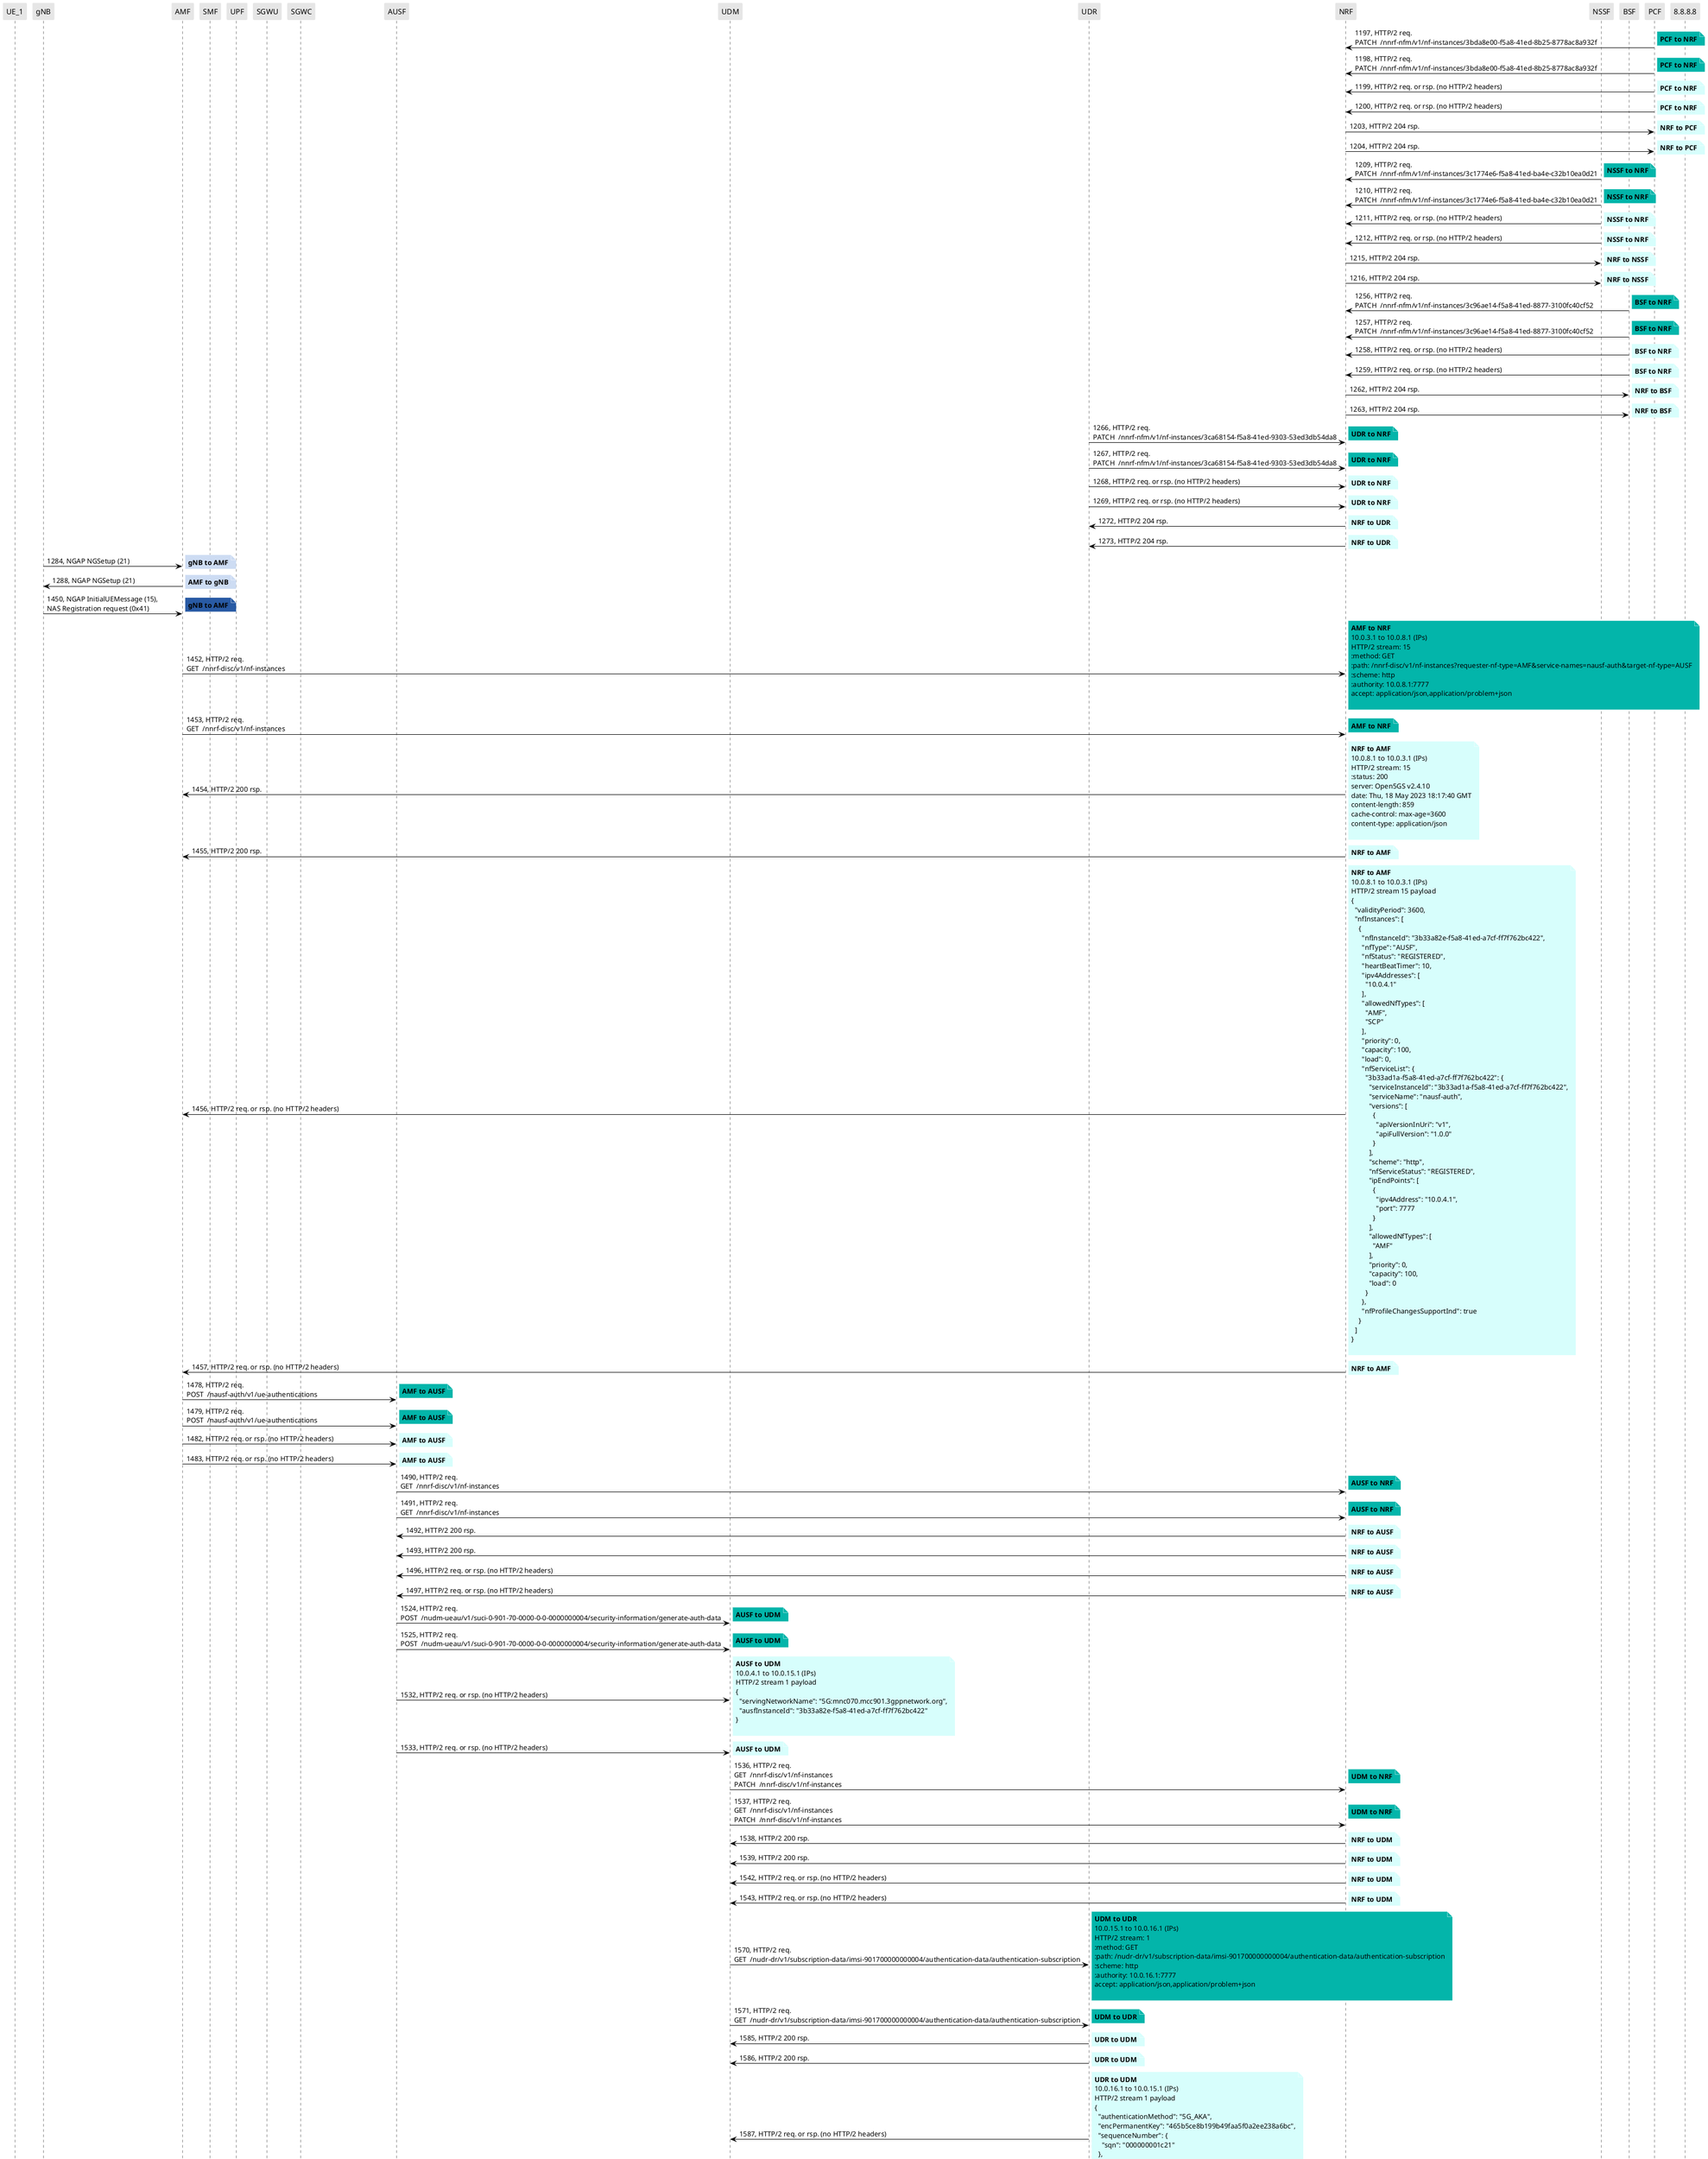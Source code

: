 @startuml
skinparam shadowing false
skinparam NoteBorderColor white
skinparam sequence {
    ArrowColor black
    LifeLineBorderColor black
    LifeLineBackgroundColor black
    ParticipantBorderColor white
    ParticipantBackgroundColor #e6e6e6
}
participant "UE_1"
participant "gNB"
participant "AMF"
participant "SMF"
participant "UPF"
participant "SGWU"
participant "SGWC"
participant "AUSF"
participant "UDM"
participant "UDR"
participant "NRF"
participant "NSSF"
participant "BSF"
participant "PCF"
participant "8.8.8.8"

"PCF" -> "NRF": 1197, HTTP/2 req.\nPATCH  /nnrf-nfm/v1/nf-instances/3bda8e00-f5a8-41ed-8b25-8778ac8a932f

note right #03B5AA
**PCF to NRF**
end note

"PCF" -> "NRF": 1198, HTTP/2 req.\nPATCH  /nnrf-nfm/v1/nf-instances/3bda8e00-f5a8-41ed-8b25-8778ac8a932f

note right #03B5AA
**PCF to NRF**
end note

"PCF" -> "NRF": 1199, HTTP/2 req. or rsp. (no HTTP/2 headers)

note right #D7FEFC
**PCF to NRF**
end note

"PCF" -> "NRF": 1200, HTTP/2 req. or rsp. (no HTTP/2 headers)

note right #D7FEFC
**PCF to NRF**
end note

"NRF" -> "PCF": 1203, HTTP/2 204 rsp.

note right #D7FEFC
**NRF to PCF**
end note

"NRF" -> "PCF": 1204, HTTP/2 204 rsp.

note right #D7FEFC
**NRF to PCF**
end note

"NSSF" -> "NRF": 1209, HTTP/2 req.\nPATCH  /nnrf-nfm/v1/nf-instances/3c1774e6-f5a8-41ed-ba4e-c32b10ea0d21

note right #03B5AA
**NSSF to NRF**
end note

"NSSF" -> "NRF": 1210, HTTP/2 req.\nPATCH  /nnrf-nfm/v1/nf-instances/3c1774e6-f5a8-41ed-ba4e-c32b10ea0d21

note right #03B5AA
**NSSF to NRF**
end note

"NSSF" -> "NRF": 1211, HTTP/2 req. or rsp. (no HTTP/2 headers)

note right #D7FEFC
**NSSF to NRF**
end note

"NSSF" -> "NRF": 1212, HTTP/2 req. or rsp. (no HTTP/2 headers)

note right #D7FEFC
**NSSF to NRF**
end note

"NRF" -> "NSSF": 1215, HTTP/2 204 rsp.

note right #D7FEFC
**NRF to NSSF**
end note

"NRF" -> "NSSF": 1216, HTTP/2 204 rsp.

note right #D7FEFC
**NRF to NSSF**
end note

"BSF" -> "NRF": 1256, HTTP/2 req.\nPATCH  /nnrf-nfm/v1/nf-instances/3c96ae14-f5a8-41ed-8877-3100fc40cf52

note right #03B5AA
**BSF to NRF**
end note

"BSF" -> "NRF": 1257, HTTP/2 req.\nPATCH  /nnrf-nfm/v1/nf-instances/3c96ae14-f5a8-41ed-8877-3100fc40cf52

note right #03B5AA
**BSF to NRF**
end note

"BSF" -> "NRF": 1258, HTTP/2 req. or rsp. (no HTTP/2 headers)

note right #D7FEFC
**BSF to NRF**
end note

"BSF" -> "NRF": 1259, HTTP/2 req. or rsp. (no HTTP/2 headers)

note right #D7FEFC
**BSF to NRF**
end note

"NRF" -> "BSF": 1262, HTTP/2 204 rsp.

note right #D7FEFC
**NRF to BSF**
end note

"NRF" -> "BSF": 1263, HTTP/2 204 rsp.

note right #D7FEFC
**NRF to BSF**
end note

"UDR" -> "NRF": 1266, HTTP/2 req.\nPATCH  /nnrf-nfm/v1/nf-instances/3ca68154-f5a8-41ed-9303-53ed3db54da8

note right #03B5AA
**UDR to NRF**
end note

"UDR" -> "NRF": 1267, HTTP/2 req.\nPATCH  /nnrf-nfm/v1/nf-instances/3ca68154-f5a8-41ed-9303-53ed3db54da8

note right #03B5AA
**UDR to NRF**
end note

"UDR" -> "NRF": 1268, HTTP/2 req. or rsp. (no HTTP/2 headers)

note right #D7FEFC
**UDR to NRF**
end note

"UDR" -> "NRF": 1269, HTTP/2 req. or rsp. (no HTTP/2 headers)

note right #D7FEFC
**UDR to NRF**
end note

"NRF" -> "UDR": 1272, HTTP/2 204 rsp.

note right #D7FEFC
**NRF to UDR**
end note

"NRF" -> "UDR": 1273, HTTP/2 204 rsp.

note right #D7FEFC
**NRF to UDR**
end note

"gNB" -> "AMF": 1284, NGAP NGSetup (21)

note right #CDDCF3
**gNB to AMF**
end note

"AMF" -> "gNB": 1288, NGAP NGSetup (21)

note right #CDDCF3
**AMF to gNB**
end note

"gNB" -> "AMF": 1450, NGAP InitialUEMessage (15),\nNAS Registration request (0x41)

note right #285AA4
**gNB to AMF**
end note

"AMF" -> "NRF": 1452, HTTP/2 req.\nGET  /nnrf-disc/v1/nf-instances

note right #03B5AA
**AMF to NRF**
10.0.3.1 to 10.0.8.1 (IPs)
HTTP/2 stream: 15
:method: GET
:path: /nnrf-disc/v1/nf-instances?requester-nf-type=AMF&service-names=nausf-auth&target-nf-type=AUSF
:scheme: http
:authority: 10.0.8.1:7777
accept: application/json,application/problem+json

end note

"AMF" -> "NRF": 1453, HTTP/2 req.\nGET  /nnrf-disc/v1/nf-instances

note right #03B5AA
**AMF to NRF**
end note

"NRF" -> "AMF": 1454, HTTP/2 200 rsp.

note right #D7FEFC
**NRF to AMF**
10.0.8.1 to 10.0.3.1 (IPs)
HTTP/2 stream: 15
:status: 200
server: Open5GS v2.4.10
date: Thu, 18 May 2023 18:17:40 GMT
content-length: 859
cache-control: max-age=3600
content-type: application/json

end note

"NRF" -> "AMF": 1455, HTTP/2 200 rsp.

note right #D7FEFC
**NRF to AMF**
end note

"NRF" -> "AMF": 1456, HTTP/2 req. or rsp. (no HTTP/2 headers)

note right #D7FEFC
**NRF to AMF**
10.0.8.1 to 10.0.3.1 (IPs)
HTTP/2 stream 15 payload
{
  "validityPeriod": 3600,
  "nfInstances": [
    {
      "nfInstanceId": "3b33a82e-f5a8-41ed-a7cf-ff7f762bc422",
      "nfType": "AUSF",
      "nfStatus": "REGISTERED",
      "heartBeatTimer": 10,
      "ipv4Addresses": [
        "10.0.4.1"
      ],
      "allowedNfTypes": [
        "AMF",
        "SCP"
      ],
      "priority": 0,
      "capacity": 100,
      "load": 0,
      "nfServiceList": {
        "3b33ad1a-f5a8-41ed-a7cf-ff7f762bc422": {
          "serviceInstanceId": "3b33ad1a-f5a8-41ed-a7cf-ff7f762bc422",
          "serviceName": "nausf-auth",
          "versions": [
            {
              "apiVersionInUri": "v1",
              "apiFullVersion": "1.0.0"
            }
          ],
          "scheme": "http",
          "nfServiceStatus": "REGISTERED",
          "ipEndPoints": [
            {
              "ipv4Address": "10.0.4.1",
              "port": 7777
            }
          ],
          "allowedNfTypes": [
            "AMF"
          ],
          "priority": 0,
          "capacity": 100,
          "load": 0
        }
      },
      "nfProfileChangesSupportInd": true
    }
  ]
}

end note

"NRF" -> "AMF": 1457, HTTP/2 req. or rsp. (no HTTP/2 headers)

note right #D7FEFC
**NRF to AMF**
end note

"AMF" -> "AUSF": 1478, HTTP/2 req.\nPOST  /nausf-auth/v1/ue-authentications

note right #03B5AA
**AMF to AUSF**
end note

"AMF" -> "AUSF": 1479, HTTP/2 req.\nPOST  /nausf-auth/v1/ue-authentications

note right #03B5AA
**AMF to AUSF**
end note

"AMF" -> "AUSF": 1482, HTTP/2 req. or rsp. (no HTTP/2 headers)

note right #D7FEFC
**AMF to AUSF**
end note

"AMF" -> "AUSF": 1483, HTTP/2 req. or rsp. (no HTTP/2 headers)

note right #D7FEFC
**AMF to AUSF**
end note

"AUSF" -> "NRF": 1490, HTTP/2 req.\nGET  /nnrf-disc/v1/nf-instances

note right #03B5AA
**AUSF to NRF**
end note

"AUSF" -> "NRF": 1491, HTTP/2 req.\nGET  /nnrf-disc/v1/nf-instances

note right #03B5AA
**AUSF to NRF**
end note

"NRF" -> "AUSF": 1492, HTTP/2 200 rsp.

note right #D7FEFC
**NRF to AUSF**
end note

"NRF" -> "AUSF": 1493, HTTP/2 200 rsp.

note right #D7FEFC
**NRF to AUSF**
end note

"NRF" -> "AUSF": 1496, HTTP/2 req. or rsp. (no HTTP/2 headers)

note right #D7FEFC
**NRF to AUSF**
end note

"NRF" -> "AUSF": 1497, HTTP/2 req. or rsp. (no HTTP/2 headers)

note right #D7FEFC
**NRF to AUSF**
end note

"AUSF" -> "UDM": 1524, HTTP/2 req.\nPOST  /nudm-ueau/v1/suci-0-901-70-0000-0-0-0000000004/security-information/generate-auth-data

note right #03B5AA
**AUSF to UDM**
end note

"AUSF" -> "UDM": 1525, HTTP/2 req.\nPOST  /nudm-ueau/v1/suci-0-901-70-0000-0-0-0000000004/security-information/generate-auth-data

note right #03B5AA
**AUSF to UDM**
end note

"AUSF" -> "UDM": 1532, HTTP/2 req. or rsp. (no HTTP/2 headers)

note right #D7FEFC
**AUSF to UDM**
10.0.4.1 to 10.0.15.1 (IPs)
HTTP/2 stream 1 payload
{
  "servingNetworkName": "5G:mnc070.mcc901.3gppnetwork.org",
  "ausfInstanceId": "3b33a82e-f5a8-41ed-a7cf-ff7f762bc422"
}

end note

"AUSF" -> "UDM": 1533, HTTP/2 req. or rsp. (no HTTP/2 headers)

note right #D7FEFC
**AUSF to UDM**
end note

"UDM" -> "NRF": 1536, HTTP/2 req.\nGET  /nnrf-disc/v1/nf-instances\nPATCH  /nnrf-disc/v1/nf-instances

note right #03B5AA
**UDM to NRF**
end note

"UDM" -> "NRF": 1537, HTTP/2 req.\nGET  /nnrf-disc/v1/nf-instances\nPATCH  /nnrf-disc/v1/nf-instances

note right #03B5AA
**UDM to NRF**
end note

"NRF" -> "UDM": 1538, HTTP/2 200 rsp.

note right #D7FEFC
**NRF to UDM**
end note

"NRF" -> "UDM": 1539, HTTP/2 200 rsp.

note right #D7FEFC
**NRF to UDM**
end note

"NRF" -> "UDM": 1542, HTTP/2 req. or rsp. (no HTTP/2 headers)

note right #D7FEFC
**NRF to UDM**
end note

"NRF" -> "UDM": 1543, HTTP/2 req. or rsp. (no HTTP/2 headers)

note right #D7FEFC
**NRF to UDM**
end note

"UDM" -> "UDR": 1570, HTTP/2 req.\nGET  /nudr-dr/v1/subscription-data/imsi-901700000000004/authentication-data/authentication-subscription

note right #03B5AA
**UDM to UDR**
10.0.15.1 to 10.0.16.1 (IPs)
HTTP/2 stream: 1
:method: GET
:path: /nudr-dr/v1/subscription-data/imsi-901700000000004/authentication-data/authentication-subscription
:scheme: http
:authority: 10.0.16.1:7777
accept: application/json,application/problem+json

end note

"UDM" -> "UDR": 1571, HTTP/2 req.\nGET  /nudr-dr/v1/subscription-data/imsi-901700000000004/authentication-data/authentication-subscription

note right #03B5AA
**UDM to UDR**
end note

"UDR" -> "UDM": 1585, HTTP/2 200 rsp.

note right #D7FEFC
**UDR to UDM**
end note

"UDR" -> "UDM": 1586, HTTP/2 200 rsp.

note right #D7FEFC
**UDR to UDM**
end note

"UDR" -> "UDM": 1587, HTTP/2 req. or rsp. (no HTTP/2 headers)

note right #D7FEFC
**UDR to UDM**
10.0.16.1 to 10.0.15.1 (IPs)
HTTP/2 stream 1 payload
{
  "authenticationMethod": "5G_AKA",
  "encPermanentKey": "465b5ce8b199b49faa5f0a2ee238a6bc",
  "sequenceNumber": {
    "sqn": "000000001c21"
  },
  "authenticationManagementField": "8000",
  "encOpcKey": "e8ed289deba952e4283b54e88e6183ca"
}

end note

"UDR" -> "UDM": 1588, HTTP/2 req. or rsp. (no HTTP/2 headers)

note right #D7FEFC
**UDR to UDM**
end note

"UDM" -> "AUSF": 1593, HTTP/2 200 rsp.

note right #D7FEFC
**UDM to AUSF**
end note

"UDM" -> "AUSF": 1594, HTTP/2 200 rsp.

note right #D7FEFC
**UDM to AUSF**
end note

"UDM" -> "AUSF": 1595, HTTP/2 req. or rsp. (no HTTP/2 headers)

note right #D7FEFC
**UDM to AUSF**
10.0.15.1 to 10.0.4.1 (IPs)
HTTP/2 stream 1 payload
{
  "authType": "5G_AKA",
  "authenticationVector": {
    "avType": "5G_HE_AKA",
    "rand": "88db58ee72c176c35c8b46ab51b5f5f6",
    "autn": "43d8fc3d7c588000ed34a59c3d466775",
    "xresStar": "a71605260a595df7a671e7481e9c7f90",
    "kausf": "f21a479f644598224b5ac561daf3061bbff3e4700910624dfcb5cb966f1ef8a7"
  }
}

end note

"UDM" -> "AUSF": 1596, HTTP/2 req. or rsp. (no HTTP/2 headers)

note right #D7FEFC
**UDM to AUSF**
end note

"AUSF" -> "AMF": 1601, HTTP/2 201 rsp.

note right #D7FEFC
**AUSF to AMF**
end note

"AUSF" -> "AMF": 1602, HTTP/2 201 rsp.

note right #D7FEFC
**AUSF to AMF**
end note

"AUSF" -> "AMF": 1603, HTTP/2 req. or rsp. (no HTTP/2 headers)

note right #D7FEFC
**AUSF to AMF**
10.0.4.1 to 10.0.3.1 (IPs)
HTTP/2 stream 1 payload
{
  "authType": "5G_AKA",
  "5gAuthData": {
    "rand": "88db58ee72c176c35c8b46ab51b5f5f6",
    "hxresStar": "5e0579d290fd4ab79c3f172246471ff6",
    "autn": "43d8fc3d7c588000ed34a59c3d466775"
  },
  "_links": {
    "5g-aka": {
      "href": "http://10.0.4.1:7777/nausf-auth/v1/ue-authentications/1/5g-aka-confirmation"
    }
  }
}

end note

"AUSF" -> "AMF": 1604, HTTP/2 req. or rsp. (no HTTP/2 headers)

note right #D7FEFC
**AUSF to AMF**
end note

"AMF" -> "gNB": 1607, NGAP DownlinkNASTransport (4),\nNAS Authentication request (0x56)

note right #285AA4
**AMF to gNB**
end note

"gNB" -> "AMF": 1609, NGAP UplinkNASTransport (46),\nNAS Authentication response (0x57)

note right #CDDCF3
**gNB to AMF**
end note

"AMF" -> "AUSF": 1611, HTTP/2 req.\nPUT  /nausf-auth/v1/ue-authentications/1/5g-aka-confirmation

note right #03B5AA
**AMF to AUSF**
end note

"AMF" -> "AUSF": 1612, HTTP/2 req.\nPUT  /nausf-auth/v1/ue-authentications/1/5g-aka-confirmation

note right #03B5AA
**AMF to AUSF**
end note

"AMF" -> "AUSF": 1615, HTTP/2 req. or rsp. (no HTTP/2 headers)

note right #D7FEFC
**AMF to AUSF**
10.0.3.1 to 10.0.4.1 (IPs)
HTTP/2 stream 3 payload
{
  "resStar": "a71605260a595df7a671e7481e9c7f90"
}

end note

"AMF" -> "AUSF": 1616, HTTP/2 req. or rsp. (no HTTP/2 headers)

note right #D7FEFC
**AMF to AUSF**
end note

"AUSF" -> "UDM": 1619, HTTP/2 req.\nPOST  /nudm-ueau/v1/imsi-901700000000004/auth-events

note right #03B5AA
**AUSF to UDM**
end note

"AUSF" -> "UDM": 1620, HTTP/2 req.\nPOST  /nudm-ueau/v1/imsi-901700000000004/auth-events

note right #03B5AA
**AUSF to UDM**
end note

"AUSF" -> "UDM": 1623, HTTP/2 req. or rsp. (no HTTP/2 headers)

note right #D7FEFC
**AUSF to UDM**
10.0.4.1 to 10.0.15.1 (IPs)
HTTP/2 stream 3 payload
{
  "nfInstanceId": "3b33a82e-f5a8-41ed-a7cf-ff7f762bc422",
  "success": true,
  "timeStamp": "2023-05-18T20:17:40.436631+02:00",
  "authType": "5G_AKA",
  "servingNetworkName": "5G:mnc070.mcc901.3gppnetwork.org"
}

end note

"AUSF" -> "UDM": 1624, HTTP/2 req. or rsp. (no HTTP/2 headers)

note right #D7FEFC
**AUSF to UDM**
end note

"UDM" -> "UDR": 1627, HTTP/2 req.\nPUT  /nudr-dr/v1/subscription-data/imsi-901700000000004/authentication-data/authentication-status

note right #03B5AA
**UDM to UDR**
end note

"UDM" -> "UDR": 1628, HTTP/2 req.\nPUT  /nudr-dr/v1/subscription-data/imsi-901700000000004/authentication-data/authentication-status\nPUT  /nudr-dr/v1/subscription-data/imsi-901700000000004/authentication-data/authentication-status

note right #03B5AA
**UDM to UDR**
end note

"UDM" -> "UDR": 1631, HTTP/2 req. or rsp. (no HTTP/2 headers)

note right #D7FEFC
**UDM to UDR**
10.0.15.1 to 10.0.16.1 (IPs)
HTTP/2 stream 3 payload
{
  "nfInstanceId": "3b33a82e-f5a8-41ed-a7cf-ff7f762bc422",
  "success": true,
  "timeStamp": "2023-05-18T20:17:40.436631+02:00",
  "authType": "5G_AKA",
  "servingNetworkName": "5G:mnc070.mcc901.3gppnetwork.org"
}

end note

"UDM" -> "UDR": 1632, HTTP/2 req. or rsp. (no HTTP/2 headers)

note right #D7FEFC
**UDM to UDR**
end note

"UDR" -> "UDM": 1642, HTTP/2 204 rsp.

note right #D7FEFC
**UDR to UDM**
end note

"UDR" -> "UDM": 1643, HTTP/2 204 rsp.

note right #D7FEFC
**UDR to UDM**
end note

"UDM" -> "AUSF": 1644, HTTP/2 201 rsp.

note right #D7FEFC
**UDM to AUSF**
end note

"UDM" -> "AUSF": 1645, HTTP/2 201 rsp.

note right #D7FEFC
**UDM to AUSF**
end note

"UDM" -> "AUSF": 1646, HTTP/2 req. or rsp. (no HTTP/2 headers)

note right #D7FEFC
**UDM to AUSF**
10.0.15.1 to 10.0.4.1 (IPs)
HTTP/2 stream 3 payload
{
  "nfInstanceId": "3b33a82e-f5a8-41ed-a7cf-ff7f762bc422",
  "success": true,
  "timeStamp": "2023-05-18T20:17:40.436631+02:00",
  "authType": "5G_AKA",
  "servingNetworkName": "5G:mnc070.mcc901.3gppnetwork.org"
}

end note

"UDM" -> "AUSF": 1647, HTTP/2 req. or rsp. (no HTTP/2 headers)

note right #D7FEFC
**UDM to AUSF**
end note

"AUSF" -> "AMF": 1650, HTTP/2 200 rsp.

note right #D7FEFC
**AUSF to AMF**
end note

"AUSF" -> "AMF": 1651, HTTP/2 200 rsp.

note right #D7FEFC
**AUSF to AMF**
end note

"AUSF" -> "AMF": 1652, HTTP/2 req. or rsp. (no HTTP/2 headers)

note right #D7FEFC
**AUSF to AMF**
10.0.4.1 to 10.0.3.1 (IPs)
HTTP/2 stream 3 payload
{
  "authResult": "AUTHENTICATION_SUCCESS",
  "supi": "imsi-901700000000004",
  "kseaf": "1cdf00f5ca862ccddbc0a46edd06b36d0008f5708e275941a707e3f89984bb25"
}

end note

"AUSF" -> "AMF": 1653, HTTP/2 req. or rsp. (no HTTP/2 headers)

note right #D7FEFC
**AUSF to AMF**
end note

"AMF" -> "gNB": 1656, NGAP DownlinkNASTransport (4),\nNAS Security mode command (0x5d)

note right #CDDCF3
**AMF to gNB**
end note

"gNB" -> "AMF": 1658, NGAP UplinkNASTransport (46),\nNAS Security mode complete (0x5e),\nNAS Registration request (0x41)

note right #285AA4
**gNB to AMF**
end note

"AMF" -> "NRF": 1662, HTTP/2 req.\nGET  /nnrf-disc/v1/nf-instances

note right #03B5AA
**AMF to NRF**
end note

"AMF" -> "NRF": 1663, HTTP/2 req.\nGET  /nnrf-disc/v1/nf-instances

note right #03B5AA
**AMF to NRF**
end note

"NRF" -> "AMF": 1664, HTTP/2 200 rsp.

note right #D7FEFC
**NRF to AMF**
end note

"NRF" -> "AMF": 1665, HTTP/2 200 rsp.

note right #D7FEFC
**NRF to AMF**
end note

"NRF" -> "AMF": 1666, HTTP/2 req. or rsp. (no HTTP/2 headers)

note right #D7FEFC
**NRF to AMF**
end note

"NRF" -> "AMF": 1667, HTTP/2 req. or rsp. (no HTTP/2 headers)

note right #D7FEFC
**NRF to AMF**
end note

"AMF" -> "UDM": 1688, HTTP/2 req.\nPUT  /nudm-uecm/v1/imsi-901700000000004/registrations/amf-3gpp-access

note right #03B5AA
**AMF to UDM**
end note

@enduml
